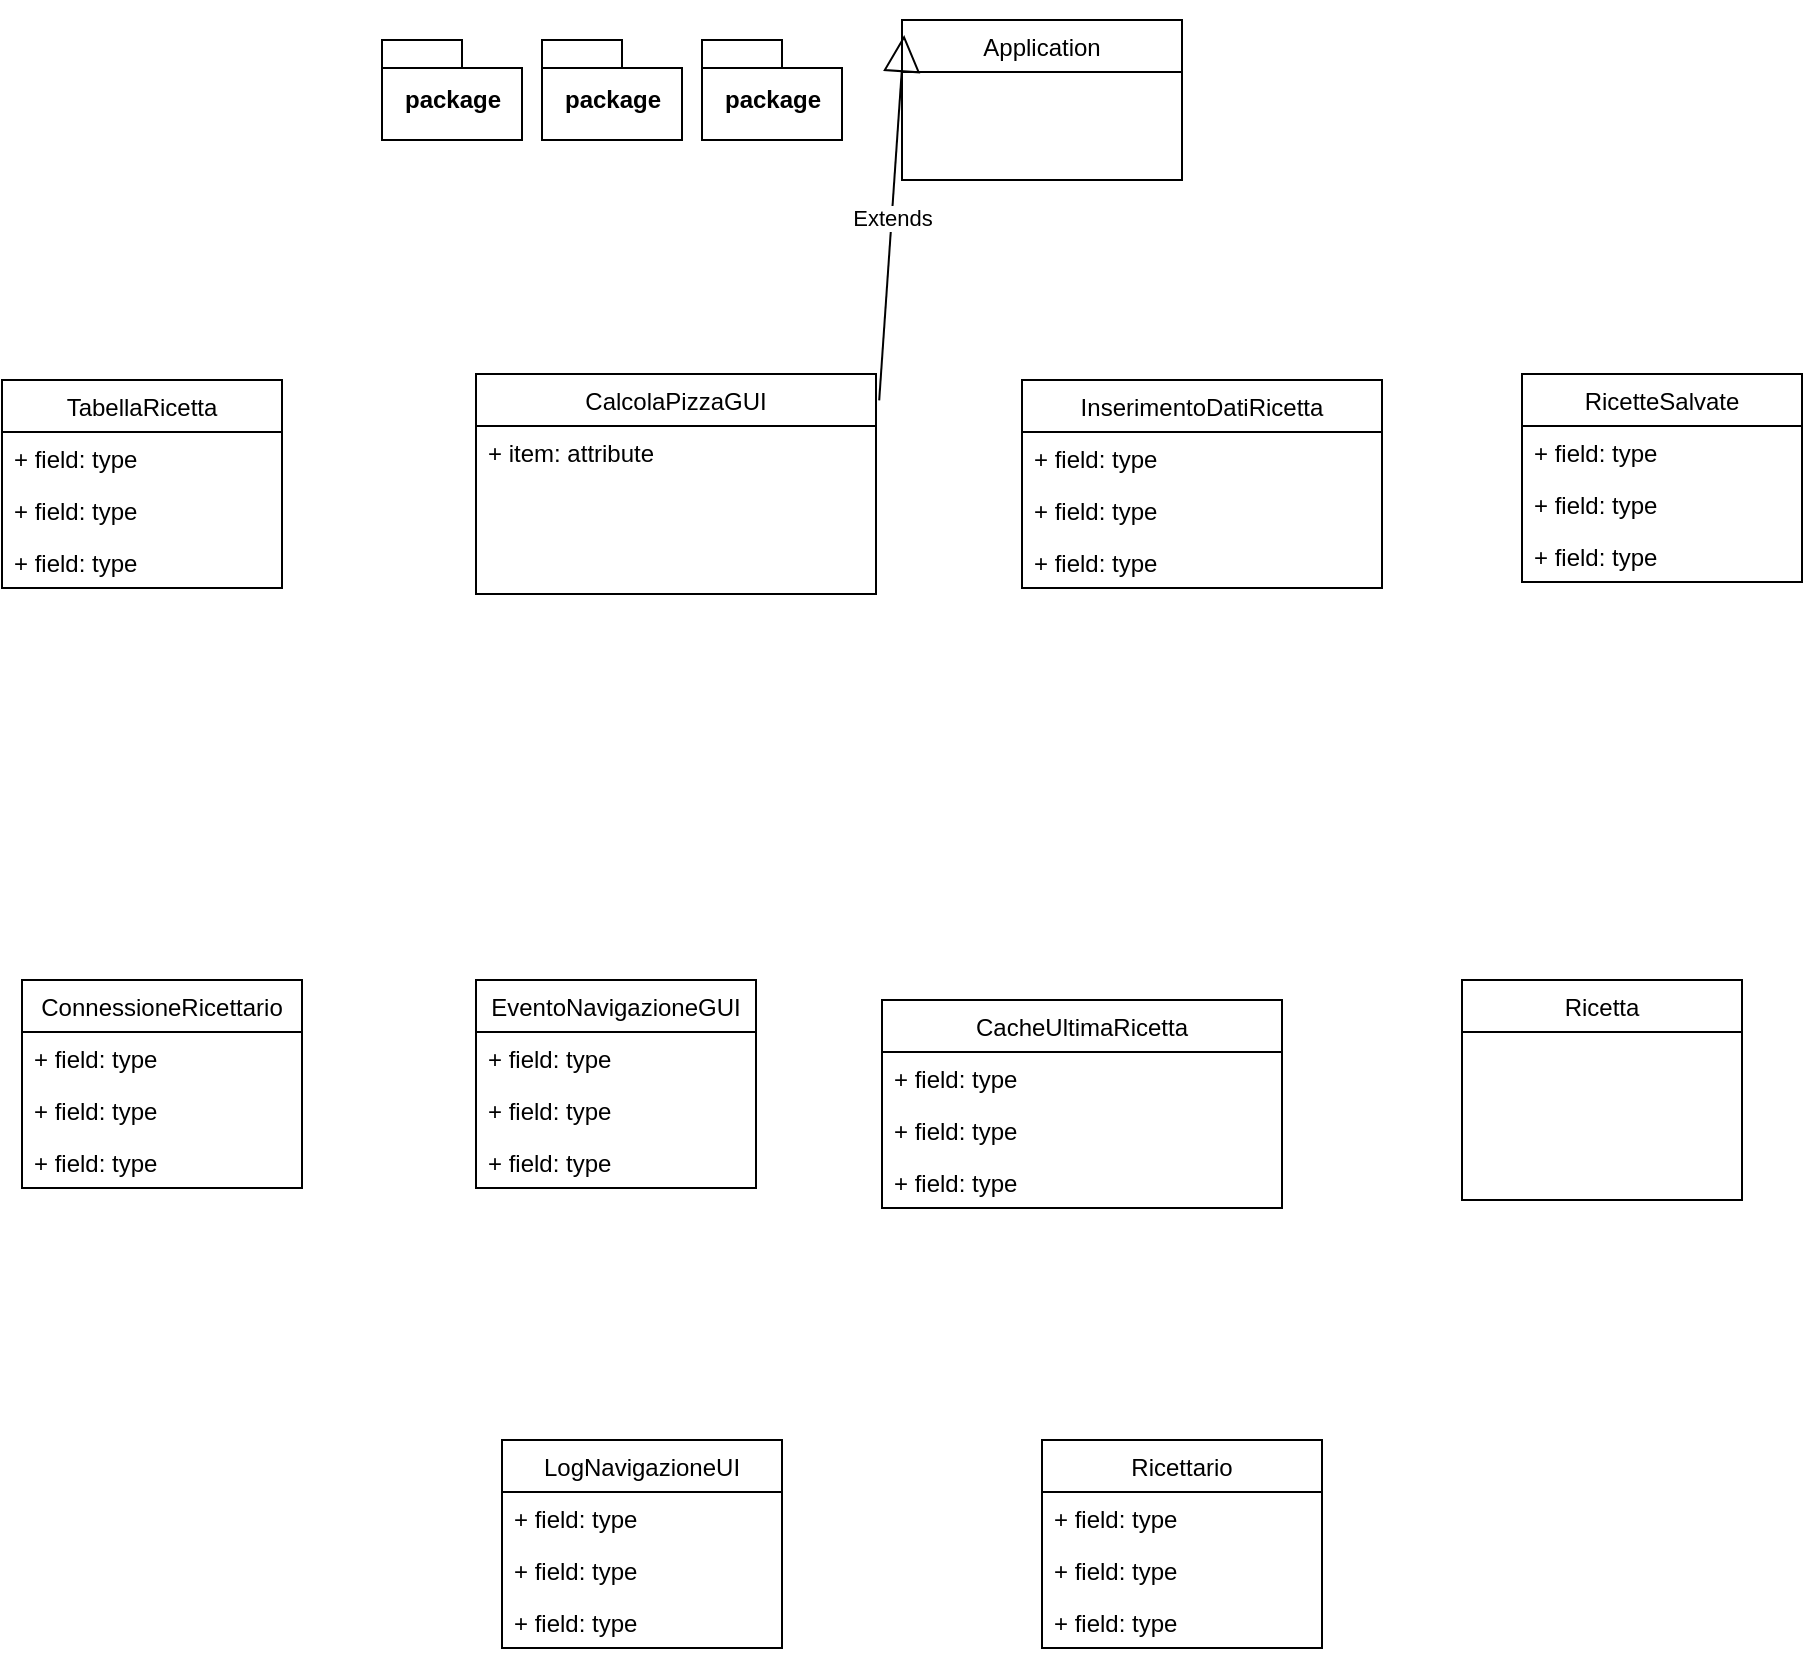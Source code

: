 <mxfile version="14.6.13" type="github">
  <diagram id="C5RBs43oDa-KdzZeNtuy" name="Page-1">
    <mxGraphModel dx="1108" dy="685" grid="1" gridSize="10" guides="1" tooltips="1" connect="1" arrows="1" fold="1" page="1" pageScale="1" pageWidth="1654" pageHeight="1169" background="#FFFFFF" math="0" shadow="0">
      <root>
        <mxCell id="WIyWlLk6GJQsqaUBKTNV-0" />
        <mxCell id="WIyWlLk6GJQsqaUBKTNV-1" parent="WIyWlLk6GJQsqaUBKTNV-0" />
        <mxCell id="OkSzvYDox4BL8NCjqwVM-0" value="CalcolaPizzaGUI" style="swimlane;fontStyle=0;childLayout=stackLayout;horizontal=1;startSize=26;fillColor=none;horizontalStack=0;resizeParent=1;resizeParentMax=0;resizeLast=0;collapsible=1;marginBottom=0;" parent="WIyWlLk6GJQsqaUBKTNV-1" vertex="1">
          <mxGeometry x="827" y="187" width="200" height="110" as="geometry" />
        </mxCell>
        <mxCell id="NkCxLq4au3YG-am4ReH1-8" value="+ item: attribute" style="text;strokeColor=none;fillColor=none;align=left;verticalAlign=top;spacingLeft=4;spacingRight=4;overflow=hidden;rotatable=0;points=[[0,0.5],[1,0.5]];portConstraint=eastwest;" vertex="1" parent="OkSzvYDox4BL8NCjqwVM-0">
          <mxGeometry y="26" width="200" height="84" as="geometry" />
        </mxCell>
        <mxCell id="bV7GFDp4hN1xLV-yD8m7-0" value="Application" style="swimlane;fontStyle=0;childLayout=stackLayout;horizontal=1;startSize=26;fillColor=none;horizontalStack=0;resizeParent=1;resizeParentMax=0;resizeLast=0;collapsible=1;marginBottom=0;" parent="WIyWlLk6GJQsqaUBKTNV-1" vertex="1">
          <mxGeometry x="1040" y="10" width="140" height="80" as="geometry" />
        </mxCell>
        <mxCell id="bV7GFDp4hN1xLV-yD8m7-4" value="Extends" style="endArrow=block;endSize=16;endFill=0;html=1;exitX=1.008;exitY=0.12;exitDx=0;exitDy=0;exitPerimeter=0;entryX=0.008;entryY=0.094;entryDx=0;entryDy=0;entryPerimeter=0;" parent="WIyWlLk6GJQsqaUBKTNV-1" source="OkSzvYDox4BL8NCjqwVM-0" target="bV7GFDp4hN1xLV-yD8m7-0" edge="1">
          <mxGeometry width="160" relative="1" as="geometry">
            <mxPoint x="840" y="260" as="sourcePoint" />
            <mxPoint x="1000" y="260" as="targetPoint" />
          </mxGeometry>
        </mxCell>
        <mxCell id="bV7GFDp4hN1xLV-yD8m7-6" value="Ricetta" style="swimlane;fontStyle=0;childLayout=stackLayout;horizontal=1;startSize=26;fillColor=none;horizontalStack=0;resizeParent=1;resizeParentMax=0;resizeLast=0;collapsible=1;marginBottom=0;" parent="WIyWlLk6GJQsqaUBKTNV-1" vertex="1">
          <mxGeometry x="1320" y="490" width="140" height="110" as="geometry" />
        </mxCell>
        <mxCell id="bV7GFDp4hN1xLV-yD8m7-10" value="TabellaRicetta" style="swimlane;fontStyle=0;childLayout=stackLayout;horizontal=1;startSize=26;fillColor=none;horizontalStack=0;resizeParent=1;resizeParentMax=0;resizeLast=0;collapsible=1;marginBottom=0;" parent="WIyWlLk6GJQsqaUBKTNV-1" vertex="1">
          <mxGeometry x="590" y="190" width="140" height="104" as="geometry" />
        </mxCell>
        <mxCell id="bV7GFDp4hN1xLV-yD8m7-11" value="+ field: type" style="text;strokeColor=none;fillColor=none;align=left;verticalAlign=top;spacingLeft=4;spacingRight=4;overflow=hidden;rotatable=0;points=[[0,0.5],[1,0.5]];portConstraint=eastwest;" parent="bV7GFDp4hN1xLV-yD8m7-10" vertex="1">
          <mxGeometry y="26" width="140" height="26" as="geometry" />
        </mxCell>
        <mxCell id="bV7GFDp4hN1xLV-yD8m7-12" value="+ field: type" style="text;strokeColor=none;fillColor=none;align=left;verticalAlign=top;spacingLeft=4;spacingRight=4;overflow=hidden;rotatable=0;points=[[0,0.5],[1,0.5]];portConstraint=eastwest;" parent="bV7GFDp4hN1xLV-yD8m7-10" vertex="1">
          <mxGeometry y="52" width="140" height="26" as="geometry" />
        </mxCell>
        <mxCell id="bV7GFDp4hN1xLV-yD8m7-13" value="+ field: type" style="text;strokeColor=none;fillColor=none;align=left;verticalAlign=top;spacingLeft=4;spacingRight=4;overflow=hidden;rotatable=0;points=[[0,0.5],[1,0.5]];portConstraint=eastwest;" parent="bV7GFDp4hN1xLV-yD8m7-10" vertex="1">
          <mxGeometry y="78" width="140" height="26" as="geometry" />
        </mxCell>
        <mxCell id="bV7GFDp4hN1xLV-yD8m7-18" value="package" style="shape=folder;fontStyle=1;spacingTop=10;tabWidth=40;tabHeight=14;tabPosition=left;html=1;" parent="WIyWlLk6GJQsqaUBKTNV-1" vertex="1">
          <mxGeometry x="860" y="20" width="70" height="50" as="geometry" />
        </mxCell>
        <mxCell id="bV7GFDp4hN1xLV-yD8m7-19" value="package" style="shape=folder;fontStyle=1;spacingTop=10;tabWidth=40;tabHeight=14;tabPosition=left;html=1;" parent="WIyWlLk6GJQsqaUBKTNV-1" vertex="1">
          <mxGeometry x="940" y="20" width="70" height="50" as="geometry" />
        </mxCell>
        <mxCell id="bV7GFDp4hN1xLV-yD8m7-20" value="package" style="shape=folder;fontStyle=1;spacingTop=10;tabWidth=40;tabHeight=14;tabPosition=left;html=1;" parent="WIyWlLk6GJQsqaUBKTNV-1" vertex="1">
          <mxGeometry x="780" y="20" width="70" height="50" as="geometry" />
        </mxCell>
        <mxCell id="bV7GFDp4hN1xLV-yD8m7-21" value="EventoNavigazioneGUI" style="swimlane;fontStyle=0;childLayout=stackLayout;horizontal=1;startSize=26;fillColor=none;horizontalStack=0;resizeParent=1;resizeParentMax=0;resizeLast=0;collapsible=1;marginBottom=0;" parent="WIyWlLk6GJQsqaUBKTNV-1" vertex="1">
          <mxGeometry x="827" y="490" width="140" height="104" as="geometry" />
        </mxCell>
        <mxCell id="bV7GFDp4hN1xLV-yD8m7-22" value="+ field: type" style="text;strokeColor=none;fillColor=none;align=left;verticalAlign=top;spacingLeft=4;spacingRight=4;overflow=hidden;rotatable=0;points=[[0,0.5],[1,0.5]];portConstraint=eastwest;" parent="bV7GFDp4hN1xLV-yD8m7-21" vertex="1">
          <mxGeometry y="26" width="140" height="26" as="geometry" />
        </mxCell>
        <mxCell id="bV7GFDp4hN1xLV-yD8m7-23" value="+ field: type" style="text;strokeColor=none;fillColor=none;align=left;verticalAlign=top;spacingLeft=4;spacingRight=4;overflow=hidden;rotatable=0;points=[[0,0.5],[1,0.5]];portConstraint=eastwest;" parent="bV7GFDp4hN1xLV-yD8m7-21" vertex="1">
          <mxGeometry y="52" width="140" height="26" as="geometry" />
        </mxCell>
        <mxCell id="bV7GFDp4hN1xLV-yD8m7-24" value="+ field: type" style="text;strokeColor=none;fillColor=none;align=left;verticalAlign=top;spacingLeft=4;spacingRight=4;overflow=hidden;rotatable=0;points=[[0,0.5],[1,0.5]];portConstraint=eastwest;" parent="bV7GFDp4hN1xLV-yD8m7-21" vertex="1">
          <mxGeometry y="78" width="140" height="26" as="geometry" />
        </mxCell>
        <mxCell id="bV7GFDp4hN1xLV-yD8m7-25" value="CacheUltimaRicetta" style="swimlane;fontStyle=0;childLayout=stackLayout;horizontal=1;startSize=26;fillColor=none;horizontalStack=0;resizeParent=1;resizeParentMax=0;resizeLast=0;collapsible=1;marginBottom=0;" parent="WIyWlLk6GJQsqaUBKTNV-1" vertex="1">
          <mxGeometry x="1030" y="500" width="200" height="104" as="geometry" />
        </mxCell>
        <mxCell id="bV7GFDp4hN1xLV-yD8m7-26" value="+ field: type" style="text;strokeColor=none;fillColor=none;align=left;verticalAlign=top;spacingLeft=4;spacingRight=4;overflow=hidden;rotatable=0;points=[[0,0.5],[1,0.5]];portConstraint=eastwest;" parent="bV7GFDp4hN1xLV-yD8m7-25" vertex="1">
          <mxGeometry y="26" width="200" height="26" as="geometry" />
        </mxCell>
        <mxCell id="bV7GFDp4hN1xLV-yD8m7-27" value="+ field: type" style="text;strokeColor=none;fillColor=none;align=left;verticalAlign=top;spacingLeft=4;spacingRight=4;overflow=hidden;rotatable=0;points=[[0,0.5],[1,0.5]];portConstraint=eastwest;" parent="bV7GFDp4hN1xLV-yD8m7-25" vertex="1">
          <mxGeometry y="52" width="200" height="26" as="geometry" />
        </mxCell>
        <mxCell id="bV7GFDp4hN1xLV-yD8m7-28" value="+ field: type" style="text;strokeColor=none;fillColor=none;align=left;verticalAlign=top;spacingLeft=4;spacingRight=4;overflow=hidden;rotatable=0;points=[[0,0.5],[1,0.5]];portConstraint=eastwest;" parent="bV7GFDp4hN1xLV-yD8m7-25" vertex="1">
          <mxGeometry y="78" width="200" height="26" as="geometry" />
        </mxCell>
        <mxCell id="bV7GFDp4hN1xLV-yD8m7-33" value="LogNavigazioneUI" style="swimlane;fontStyle=0;childLayout=stackLayout;horizontal=1;startSize=26;fillColor=none;horizontalStack=0;resizeParent=1;resizeParentMax=0;resizeLast=0;collapsible=1;marginBottom=0;" parent="WIyWlLk6GJQsqaUBKTNV-1" vertex="1">
          <mxGeometry x="840" y="720" width="140" height="104" as="geometry" />
        </mxCell>
        <mxCell id="bV7GFDp4hN1xLV-yD8m7-34" value="+ field: type" style="text;strokeColor=none;fillColor=none;align=left;verticalAlign=top;spacingLeft=4;spacingRight=4;overflow=hidden;rotatable=0;points=[[0,0.5],[1,0.5]];portConstraint=eastwest;" parent="bV7GFDp4hN1xLV-yD8m7-33" vertex="1">
          <mxGeometry y="26" width="140" height="26" as="geometry" />
        </mxCell>
        <mxCell id="bV7GFDp4hN1xLV-yD8m7-35" value="+ field: type" style="text;strokeColor=none;fillColor=none;align=left;verticalAlign=top;spacingLeft=4;spacingRight=4;overflow=hidden;rotatable=0;points=[[0,0.5],[1,0.5]];portConstraint=eastwest;" parent="bV7GFDp4hN1xLV-yD8m7-33" vertex="1">
          <mxGeometry y="52" width="140" height="26" as="geometry" />
        </mxCell>
        <mxCell id="bV7GFDp4hN1xLV-yD8m7-36" value="+ field: type" style="text;strokeColor=none;fillColor=none;align=left;verticalAlign=top;spacingLeft=4;spacingRight=4;overflow=hidden;rotatable=0;points=[[0,0.5],[1,0.5]];portConstraint=eastwest;" parent="bV7GFDp4hN1xLV-yD8m7-33" vertex="1">
          <mxGeometry y="78" width="140" height="26" as="geometry" />
        </mxCell>
        <mxCell id="NkCxLq4au3YG-am4ReH1-0" value="ConnessioneRicettario" style="swimlane;fontStyle=0;childLayout=stackLayout;horizontal=1;startSize=26;fillColor=none;horizontalStack=0;resizeParent=1;resizeParentMax=0;resizeLast=0;collapsible=1;marginBottom=0;" vertex="1" parent="WIyWlLk6GJQsqaUBKTNV-1">
          <mxGeometry x="600" y="490" width="140" height="104" as="geometry" />
        </mxCell>
        <mxCell id="NkCxLq4au3YG-am4ReH1-1" value="+ field: type" style="text;strokeColor=none;fillColor=none;align=left;verticalAlign=top;spacingLeft=4;spacingRight=4;overflow=hidden;rotatable=0;points=[[0,0.5],[1,0.5]];portConstraint=eastwest;" vertex="1" parent="NkCxLq4au3YG-am4ReH1-0">
          <mxGeometry y="26" width="140" height="26" as="geometry" />
        </mxCell>
        <mxCell id="NkCxLq4au3YG-am4ReH1-2" value="+ field: type" style="text;strokeColor=none;fillColor=none;align=left;verticalAlign=top;spacingLeft=4;spacingRight=4;overflow=hidden;rotatable=0;points=[[0,0.5],[1,0.5]];portConstraint=eastwest;" vertex="1" parent="NkCxLq4au3YG-am4ReH1-0">
          <mxGeometry y="52" width="140" height="26" as="geometry" />
        </mxCell>
        <mxCell id="NkCxLq4au3YG-am4ReH1-3" value="+ field: type" style="text;strokeColor=none;fillColor=none;align=left;verticalAlign=top;spacingLeft=4;spacingRight=4;overflow=hidden;rotatable=0;points=[[0,0.5],[1,0.5]];portConstraint=eastwest;" vertex="1" parent="NkCxLq4au3YG-am4ReH1-0">
          <mxGeometry y="78" width="140" height="26" as="geometry" />
        </mxCell>
        <mxCell id="NkCxLq4au3YG-am4ReH1-4" value="Ricettario" style="swimlane;fontStyle=0;childLayout=stackLayout;horizontal=1;startSize=26;fillColor=none;horizontalStack=0;resizeParent=1;resizeParentMax=0;resizeLast=0;collapsible=1;marginBottom=0;" vertex="1" parent="WIyWlLk6GJQsqaUBKTNV-1">
          <mxGeometry x="1110" y="720" width="140" height="104" as="geometry" />
        </mxCell>
        <mxCell id="NkCxLq4au3YG-am4ReH1-5" value="+ field: type" style="text;strokeColor=none;fillColor=none;align=left;verticalAlign=top;spacingLeft=4;spacingRight=4;overflow=hidden;rotatable=0;points=[[0,0.5],[1,0.5]];portConstraint=eastwest;" vertex="1" parent="NkCxLq4au3YG-am4ReH1-4">
          <mxGeometry y="26" width="140" height="26" as="geometry" />
        </mxCell>
        <mxCell id="NkCxLq4au3YG-am4ReH1-6" value="+ field: type" style="text;strokeColor=none;fillColor=none;align=left;verticalAlign=top;spacingLeft=4;spacingRight=4;overflow=hidden;rotatable=0;points=[[0,0.5],[1,0.5]];portConstraint=eastwest;" vertex="1" parent="NkCxLq4au3YG-am4ReH1-4">
          <mxGeometry y="52" width="140" height="26" as="geometry" />
        </mxCell>
        <mxCell id="NkCxLq4au3YG-am4ReH1-7" value="+ field: type" style="text;strokeColor=none;fillColor=none;align=left;verticalAlign=top;spacingLeft=4;spacingRight=4;overflow=hidden;rotatable=0;points=[[0,0.5],[1,0.5]];portConstraint=eastwest;" vertex="1" parent="NkCxLq4au3YG-am4ReH1-4">
          <mxGeometry y="78" width="140" height="26" as="geometry" />
        </mxCell>
        <mxCell id="NkCxLq4au3YG-am4ReH1-10" value="InserimentoDatiRicetta" style="swimlane;fontStyle=0;childLayout=stackLayout;horizontal=1;startSize=26;fillColor=none;horizontalStack=0;resizeParent=1;resizeParentMax=0;resizeLast=0;collapsible=1;marginBottom=0;" vertex="1" parent="WIyWlLk6GJQsqaUBKTNV-1">
          <mxGeometry x="1100" y="190" width="180" height="104" as="geometry" />
        </mxCell>
        <mxCell id="NkCxLq4au3YG-am4ReH1-11" value="+ field: type" style="text;strokeColor=none;fillColor=none;align=left;verticalAlign=top;spacingLeft=4;spacingRight=4;overflow=hidden;rotatable=0;points=[[0,0.5],[1,0.5]];portConstraint=eastwest;" vertex="1" parent="NkCxLq4au3YG-am4ReH1-10">
          <mxGeometry y="26" width="180" height="26" as="geometry" />
        </mxCell>
        <mxCell id="NkCxLq4au3YG-am4ReH1-12" value="+ field: type" style="text;strokeColor=none;fillColor=none;align=left;verticalAlign=top;spacingLeft=4;spacingRight=4;overflow=hidden;rotatable=0;points=[[0,0.5],[1,0.5]];portConstraint=eastwest;" vertex="1" parent="NkCxLq4au3YG-am4ReH1-10">
          <mxGeometry y="52" width="180" height="26" as="geometry" />
        </mxCell>
        <mxCell id="NkCxLq4au3YG-am4ReH1-13" value="+ field: type" style="text;strokeColor=none;fillColor=none;align=left;verticalAlign=top;spacingLeft=4;spacingRight=4;overflow=hidden;rotatable=0;points=[[0,0.5],[1,0.5]];portConstraint=eastwest;" vertex="1" parent="NkCxLq4au3YG-am4ReH1-10">
          <mxGeometry y="78" width="180" height="26" as="geometry" />
        </mxCell>
        <mxCell id="NkCxLq4au3YG-am4ReH1-14" value="RicetteSalvate" style="swimlane;fontStyle=0;childLayout=stackLayout;horizontal=1;startSize=26;fillColor=none;horizontalStack=0;resizeParent=1;resizeParentMax=0;resizeLast=0;collapsible=1;marginBottom=0;" vertex="1" parent="WIyWlLk6GJQsqaUBKTNV-1">
          <mxGeometry x="1350" y="187" width="140" height="104" as="geometry" />
        </mxCell>
        <mxCell id="NkCxLq4au3YG-am4ReH1-15" value="+ field: type" style="text;strokeColor=none;fillColor=none;align=left;verticalAlign=top;spacingLeft=4;spacingRight=4;overflow=hidden;rotatable=0;points=[[0,0.5],[1,0.5]];portConstraint=eastwest;" vertex="1" parent="NkCxLq4au3YG-am4ReH1-14">
          <mxGeometry y="26" width="140" height="26" as="geometry" />
        </mxCell>
        <mxCell id="NkCxLq4au3YG-am4ReH1-16" value="+ field: type" style="text;strokeColor=none;fillColor=none;align=left;verticalAlign=top;spacingLeft=4;spacingRight=4;overflow=hidden;rotatable=0;points=[[0,0.5],[1,0.5]];portConstraint=eastwest;" vertex="1" parent="NkCxLq4au3YG-am4ReH1-14">
          <mxGeometry y="52" width="140" height="26" as="geometry" />
        </mxCell>
        <mxCell id="NkCxLq4au3YG-am4ReH1-17" value="+ field: type" style="text;strokeColor=none;fillColor=none;align=left;verticalAlign=top;spacingLeft=4;spacingRight=4;overflow=hidden;rotatable=0;points=[[0,0.5],[1,0.5]];portConstraint=eastwest;" vertex="1" parent="NkCxLq4au3YG-am4ReH1-14">
          <mxGeometry y="78" width="140" height="26" as="geometry" />
        </mxCell>
      </root>
    </mxGraphModel>
  </diagram>
</mxfile>
